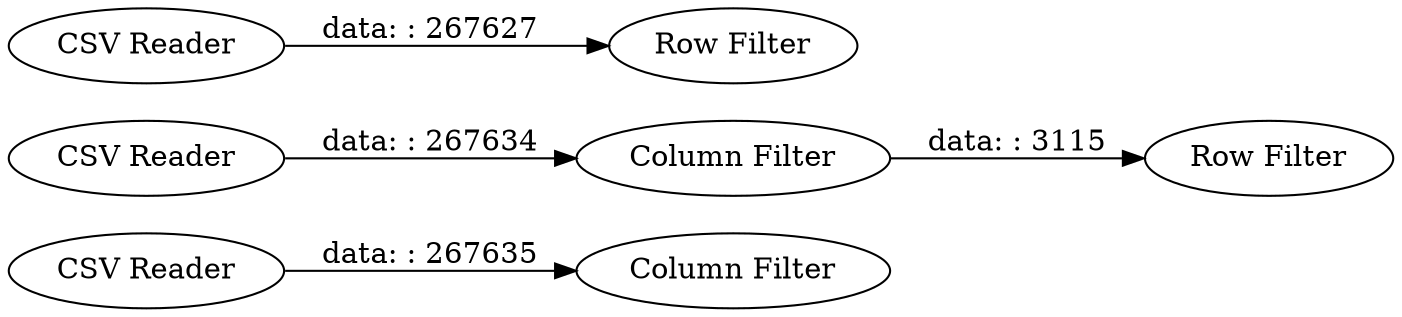 digraph {
	"-8142392445317338348_38" [label="CSV Reader"]
	"-8142392445317338348_41" [label="CSV Reader"]
	"-8142392445317338348_42" [label="Row Filter"]
	"-8142392445317338348_37" [label="Row Filter"]
	"-8142392445317338348_39" [label="Column Filter"]
	"-8142392445317338348_40" [label="Column Filter"]
	"-8142392445317338348_36" [label="CSV Reader"]
	"-8142392445317338348_40" -> "-8142392445317338348_42" [label="data: : 3115"]
	"-8142392445317338348_38" -> "-8142392445317338348_39" [label="data: : 267635"]
	"-8142392445317338348_36" -> "-8142392445317338348_37" [label="data: : 267627"]
	"-8142392445317338348_41" -> "-8142392445317338348_40" [label="data: : 267634"]
	rankdir=LR
}
